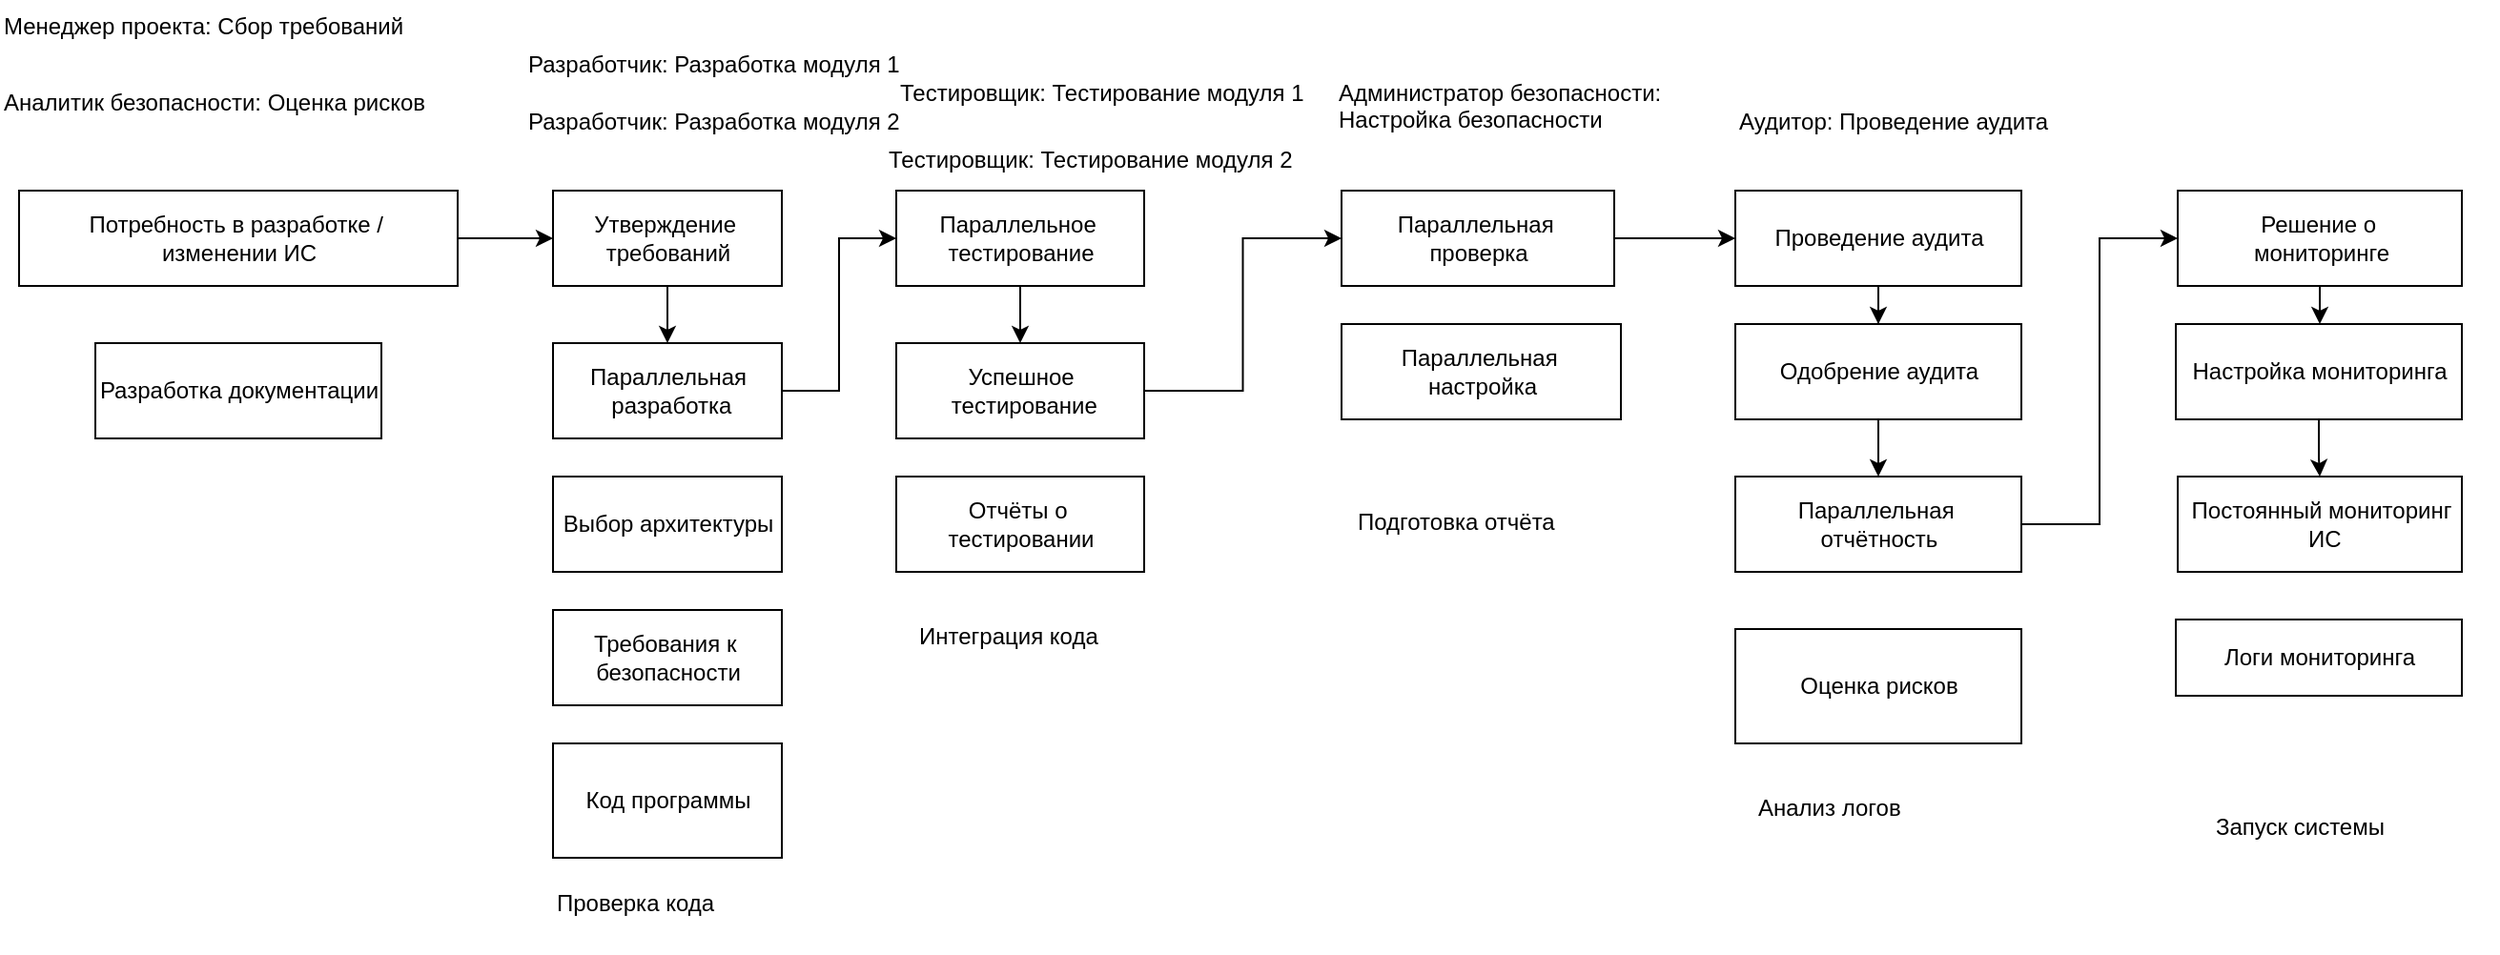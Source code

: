 <mxfile version="28.2.5">
  <diagram name="Страница — 1" id="RfQCcIwS066pVsx-Q2AZ">
    <mxGraphModel dx="1713" dy="1098" grid="1" gridSize="10" guides="1" tooltips="1" connect="1" arrows="1" fold="1" page="1" pageScale="1" pageWidth="827" pageHeight="1169" math="0" shadow="0">
      <root>
        <mxCell id="0" />
        <mxCell id="1" parent="0" />
        <mxCell id="GAowGWW6H0frBps50EV_-1" style="edgeStyle=orthogonalEdgeStyle;rounded=0;orthogonalLoop=1;jettySize=auto;html=1;" edge="1" parent="1" source="GAowGWW6H0frBps50EV_-2" target="GAowGWW6H0frBps50EV_-12">
          <mxGeometry relative="1" as="geometry" />
        </mxCell>
        <mxCell id="GAowGWW6H0frBps50EV_-2" value="Потребность в разработке /&amp;nbsp;&lt;div&gt;изменении ИС&lt;/div&gt;" style="startEvent;html=1;" vertex="1" parent="1">
          <mxGeometry x="80" y="160" width="230" height="50" as="geometry" />
        </mxCell>
        <mxCell id="GAowGWW6H0frBps50EV_-3" value="Менеджер проекта: Сбор требований" style="text;html=1;" vertex="1" parent="1">
          <mxGeometry x="70" y="60" width="150" height="40" as="geometry" />
        </mxCell>
        <mxCell id="GAowGWW6H0frBps50EV_-4" value="Аналитик безопасности: Оценка рисков" style="text;html=1;" vertex="1" parent="1">
          <mxGeometry x="70" y="100" width="220" height="40" as="geometry" />
        </mxCell>
        <mxCell id="GAowGWW6H0frBps50EV_-5" value="Разработчик: Разработка модуля 1" style="text;html=1;" vertex="1" parent="1">
          <mxGeometry x="345" y="80" width="150" height="40" as="geometry" />
        </mxCell>
        <mxCell id="GAowGWW6H0frBps50EV_-6" value="Разработчик: Разработка модуля 2" style="text;html=1;" vertex="1" parent="1">
          <mxGeometry x="345" y="110" width="150" height="40" as="geometry" />
        </mxCell>
        <mxCell id="GAowGWW6H0frBps50EV_-7" value="Тестировщик: Тестирование модуля 1" style="text;html=1;" vertex="1" parent="1">
          <mxGeometry x="540" y="95" width="150" height="40" as="geometry" />
        </mxCell>
        <mxCell id="GAowGWW6H0frBps50EV_-8" value="Тестировщик: Тестирование модуля 2" style="text;html=1;" vertex="1" parent="1">
          <mxGeometry x="534" y="130" width="150" height="40" as="geometry" />
        </mxCell>
        <mxCell id="GAowGWW6H0frBps50EV_-9" value="Администратор безопасности:&lt;div&gt;Настройка безопасности&lt;/div&gt;" style="text;html=1;" vertex="1" parent="1">
          <mxGeometry x="770" y="95" width="150" height="40" as="geometry" />
        </mxCell>
        <mxCell id="GAowGWW6H0frBps50EV_-10" value="Аудитор: Проведение аудита" style="text;html=1;" vertex="1" parent="1">
          <mxGeometry x="980" y="110" width="150" height="40" as="geometry" />
        </mxCell>
        <mxCell id="GAowGWW6H0frBps50EV_-11" style="edgeStyle=orthogonalEdgeStyle;rounded=0;orthogonalLoop=1;jettySize=auto;html=1;entryX=0.5;entryY=0;entryDx=0;entryDy=0;" edge="1" parent="1" source="GAowGWW6H0frBps50EV_-12" target="GAowGWW6H0frBps50EV_-21">
          <mxGeometry relative="1" as="geometry" />
        </mxCell>
        <mxCell id="GAowGWW6H0frBps50EV_-12" value="Утверждение&amp;nbsp;&lt;div&gt;требований&lt;/div&gt;" style="gateway;html=1;" vertex="1" parent="1">
          <mxGeometry x="360" y="160" width="120" height="50" as="geometry" />
        </mxCell>
        <mxCell id="GAowGWW6H0frBps50EV_-13" value="Выбор архитектуры" style="gateway;html=1;" vertex="1" parent="1">
          <mxGeometry x="360" y="310" width="120" height="50" as="geometry" />
        </mxCell>
        <mxCell id="GAowGWW6H0frBps50EV_-14" style="edgeStyle=orthogonalEdgeStyle;rounded=0;orthogonalLoop=1;jettySize=auto;html=1;entryX=0;entryY=0.5;entryDx=0;entryDy=0;" edge="1" parent="1" source="GAowGWW6H0frBps50EV_-15" target="GAowGWW6H0frBps50EV_-26">
          <mxGeometry relative="1" as="geometry" />
        </mxCell>
        <mxCell id="GAowGWW6H0frBps50EV_-15" value="Успешное&lt;div&gt;&amp;nbsp;тестирование&lt;/div&gt;" style="gateway;html=1;" vertex="1" parent="1">
          <mxGeometry x="540" y="240" width="130" height="50" as="geometry" />
        </mxCell>
        <mxCell id="GAowGWW6H0frBps50EV_-16" value="" style="edgeStyle=orthogonalEdgeStyle;rounded=0;orthogonalLoop=1;jettySize=auto;html=1;" edge="1" parent="1" source="GAowGWW6H0frBps50EV_-17" target="GAowGWW6H0frBps50EV_-28">
          <mxGeometry relative="1" as="geometry" />
        </mxCell>
        <mxCell id="GAowGWW6H0frBps50EV_-17" value="Одобрение аудита" style="gateway;html=1;" vertex="1" parent="1">
          <mxGeometry x="980" y="230" width="150" height="50" as="geometry" />
        </mxCell>
        <mxCell id="GAowGWW6H0frBps50EV_-18" value="" style="edgeStyle=orthogonalEdgeStyle;rounded=0;orthogonalLoop=1;jettySize=auto;html=1;" edge="1" parent="1" source="GAowGWW6H0frBps50EV_-19" target="GAowGWW6H0frBps50EV_-38">
          <mxGeometry relative="1" as="geometry" />
        </mxCell>
        <mxCell id="GAowGWW6H0frBps50EV_-19" value="Решение о&amp;nbsp;&lt;div&gt;мониторинге&lt;/div&gt;" style="gateway;html=1;" vertex="1" parent="1">
          <mxGeometry x="1212" y="160" width="149" height="50" as="geometry" />
        </mxCell>
        <mxCell id="GAowGWW6H0frBps50EV_-20" style="edgeStyle=orthogonalEdgeStyle;rounded=0;orthogonalLoop=1;jettySize=auto;html=1;entryX=0;entryY=0.5;entryDx=0;entryDy=0;" edge="1" parent="1" source="GAowGWW6H0frBps50EV_-21" target="GAowGWW6H0frBps50EV_-23">
          <mxGeometry relative="1" as="geometry" />
        </mxCell>
        <mxCell id="GAowGWW6H0frBps50EV_-21" value="Параллельная&lt;div&gt;&amp;nbsp;разработка&lt;/div&gt;" style="parallelGateway;html=1;" vertex="1" parent="1">
          <mxGeometry x="360" y="240" width="120" height="50" as="geometry" />
        </mxCell>
        <mxCell id="GAowGWW6H0frBps50EV_-22" style="edgeStyle=orthogonalEdgeStyle;rounded=0;orthogonalLoop=1;jettySize=auto;html=1;entryX=0.5;entryY=0;entryDx=0;entryDy=0;" edge="1" parent="1" source="GAowGWW6H0frBps50EV_-23" target="GAowGWW6H0frBps50EV_-15">
          <mxGeometry relative="1" as="geometry" />
        </mxCell>
        <mxCell id="GAowGWW6H0frBps50EV_-23" value="Параллельное&amp;nbsp;&lt;div&gt;тестирование&lt;/div&gt;" style="parallelGateway;html=1;" vertex="1" parent="1">
          <mxGeometry x="540" y="160" width="130" height="50" as="geometry" />
        </mxCell>
        <mxCell id="GAowGWW6H0frBps50EV_-24" value="Параллельная&amp;nbsp;&lt;div&gt;настройка&lt;/div&gt;" style="parallelGateway;html=1;" vertex="1" parent="1">
          <mxGeometry x="773.5" y="230" width="146.5" height="50" as="geometry" />
        </mxCell>
        <mxCell id="GAowGWW6H0frBps50EV_-25" style="edgeStyle=orthogonalEdgeStyle;rounded=0;orthogonalLoop=1;jettySize=auto;html=1;entryX=0;entryY=0.5;entryDx=0;entryDy=0;" edge="1" parent="1" source="GAowGWW6H0frBps50EV_-26" target="GAowGWW6H0frBps50EV_-36">
          <mxGeometry relative="1" as="geometry" />
        </mxCell>
        <mxCell id="GAowGWW6H0frBps50EV_-26" value="Параллельная&amp;nbsp;&lt;div&gt;проверка&lt;/div&gt;" style="parallelGateway;html=1;" vertex="1" parent="1">
          <mxGeometry x="773.5" y="160" width="143" height="50" as="geometry" />
        </mxCell>
        <mxCell id="GAowGWW6H0frBps50EV_-27" style="edgeStyle=orthogonalEdgeStyle;rounded=0;orthogonalLoop=1;jettySize=auto;html=1;entryX=0;entryY=0.5;entryDx=0;entryDy=0;" edge="1" parent="1" source="GAowGWW6H0frBps50EV_-28" target="GAowGWW6H0frBps50EV_-19">
          <mxGeometry relative="1" as="geometry" />
        </mxCell>
        <mxCell id="GAowGWW6H0frBps50EV_-28" value="Параллельная&amp;nbsp;&lt;div&gt;отчётность&lt;/div&gt;" style="parallelGateway;html=1;" vertex="1" parent="1">
          <mxGeometry x="980" y="310" width="150" height="50" as="geometry" />
        </mxCell>
        <mxCell id="GAowGWW6H0frBps50EV_-29" value="Требования к&amp;nbsp;&lt;div&gt;безопасности&lt;/div&gt;" style="dataObject;html=1;" vertex="1" parent="1">
          <mxGeometry x="360" y="380" width="120" height="50" as="geometry" />
        </mxCell>
        <mxCell id="GAowGWW6H0frBps50EV_-30" value="Код программы" style="dataObject;html=1;" vertex="1" parent="1">
          <mxGeometry x="360" y="450" width="120" height="60" as="geometry" />
        </mxCell>
        <mxCell id="GAowGWW6H0frBps50EV_-31" value="Отчёты о&amp;nbsp;&lt;div&gt;тестировании&lt;/div&gt;" style="dataObject;html=1;" vertex="1" parent="1">
          <mxGeometry x="540" y="310" width="130" height="50" as="geometry" />
        </mxCell>
        <mxCell id="GAowGWW6H0frBps50EV_-32" value="Логи мониторинга" style="dataObject;html=1;" vertex="1" parent="1">
          <mxGeometry x="1211" y="385" width="150" height="40" as="geometry" />
        </mxCell>
        <mxCell id="GAowGWW6H0frBps50EV_-33" value="Оценка рисков" style="subprocess;html=1;" vertex="1" parent="1">
          <mxGeometry x="980" y="390" width="150" height="60" as="geometry" />
        </mxCell>
        <mxCell id="GAowGWW6H0frBps50EV_-34" value="Разработка документации" style="subprocess;html=1;" vertex="1" parent="1">
          <mxGeometry x="120" y="240" width="150" height="50" as="geometry" />
        </mxCell>
        <mxCell id="GAowGWW6H0frBps50EV_-35" style="edgeStyle=orthogonalEdgeStyle;rounded=0;orthogonalLoop=1;jettySize=auto;html=1;" edge="1" parent="1" source="GAowGWW6H0frBps50EV_-36" target="GAowGWW6H0frBps50EV_-17">
          <mxGeometry relative="1" as="geometry" />
        </mxCell>
        <mxCell id="GAowGWW6H0frBps50EV_-36" value="Проведение аудита" style="subprocess;html=1;" vertex="1" parent="1">
          <mxGeometry x="980" y="160" width="150" height="50" as="geometry" />
        </mxCell>
        <mxCell id="GAowGWW6H0frBps50EV_-37" value="" style="edgeStyle=orthogonalEdgeStyle;rounded=0;orthogonalLoop=1;jettySize=auto;html=1;" edge="1" parent="1" source="GAowGWW6H0frBps50EV_-38" target="GAowGWW6H0frBps50EV_-39">
          <mxGeometry relative="1" as="geometry" />
        </mxCell>
        <mxCell id="GAowGWW6H0frBps50EV_-38" value="Настройка мониторинга" style="subprocess;html=1;" vertex="1" parent="1">
          <mxGeometry x="1211" y="230" width="150" height="50" as="geometry" />
        </mxCell>
        <mxCell id="GAowGWW6H0frBps50EV_-39" value="Постоянный мониторинг&lt;div&gt;&amp;nbsp;ИС&lt;/div&gt;" style="endEvent;html=1;" vertex="1" parent="1">
          <mxGeometry x="1212" y="310" width="149" height="50" as="geometry" />
        </mxCell>
        <mxCell id="GAowGWW6H0frBps50EV_-40" value="Интеграция кода" style="text;html=1;" vertex="1" parent="1">
          <mxGeometry x="550" y="380" width="150" height="40" as="geometry" />
        </mxCell>
        <mxCell id="GAowGWW6H0frBps50EV_-41" value="Проверка кода" style="text;html=1;" vertex="1" parent="1">
          <mxGeometry x="360" y="520" width="150" height="40" as="geometry" />
        </mxCell>
        <mxCell id="GAowGWW6H0frBps50EV_-42" value="Подготовка отчёта" style="text;html=1;" vertex="1" parent="1">
          <mxGeometry x="780" y="320" width="150" height="40" as="geometry" />
        </mxCell>
        <mxCell id="GAowGWW6H0frBps50EV_-43" value="Запуск системы" style="text;html=1;" vertex="1" parent="1">
          <mxGeometry x="1230" y="480" width="150" height="40" as="geometry" />
        </mxCell>
        <mxCell id="GAowGWW6H0frBps50EV_-44" value="Анализ логов" style="text;html=1;" vertex="1" parent="1">
          <mxGeometry x="990" y="470" width="150" height="40" as="geometry" />
        </mxCell>
      </root>
    </mxGraphModel>
  </diagram>
</mxfile>
